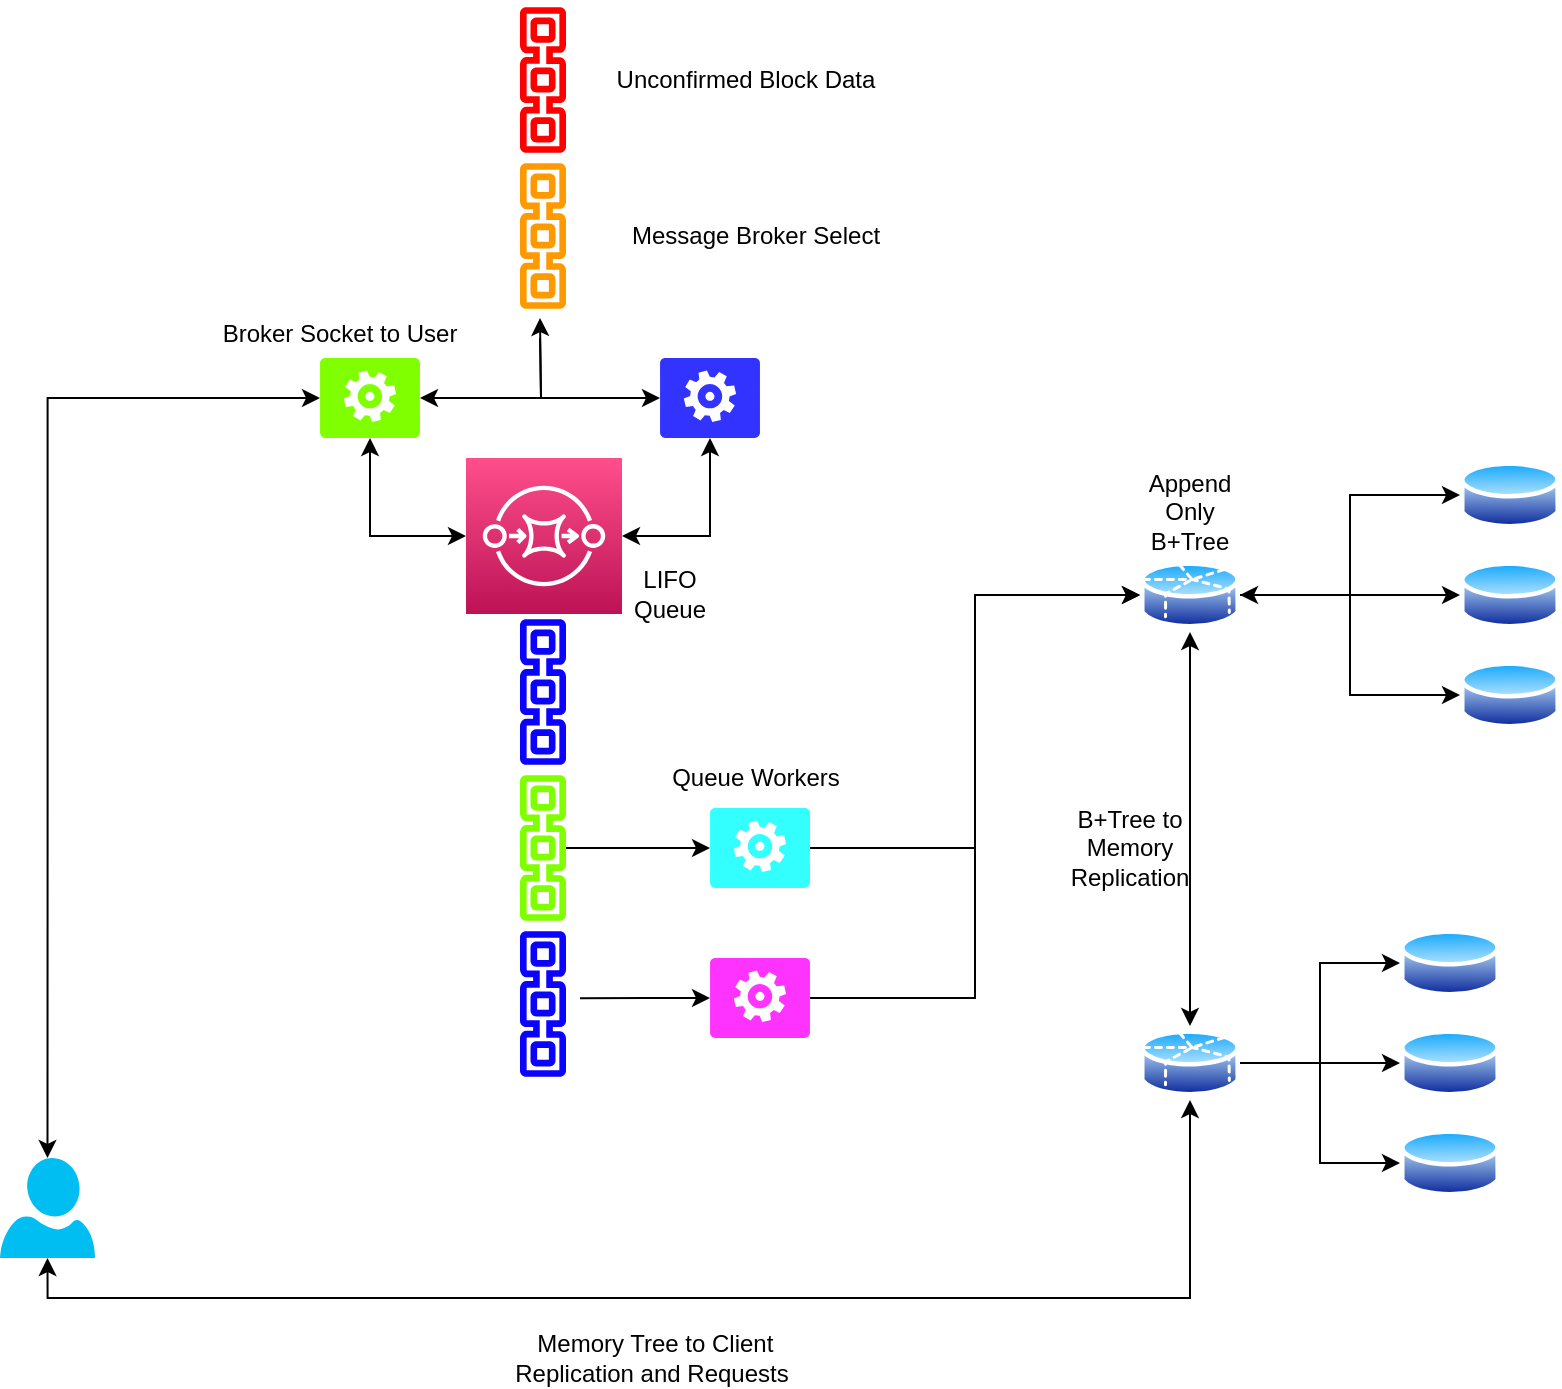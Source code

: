 <mxfile version="15.0.6" type="github">
  <diagram id="tJ-TtfcXqpHzfjzBwCbB" name="Page-1">
    <mxGraphModel dx="936" dy="544" grid="1" gridSize="10" guides="1" tooltips="1" connect="1" arrows="1" fold="1" page="1" pageScale="1" pageWidth="850" pageHeight="1100" math="0" shadow="0">
      <root>
        <mxCell id="0" />
        <mxCell id="1" parent="0" />
        <mxCell id="yJhl_CgLUmFzM6Lcxhxq-7" style="edgeStyle=orthogonalEdgeStyle;rounded=0;orthogonalLoop=1;jettySize=auto;html=1;exitX=1;exitY=0.5;exitDx=0;exitDy=0;entryX=0;entryY=0.5;entryDx=0;entryDy=0;startArrow=classic;startFill=1;" edge="1" parent="1" source="yJhl_CgLUmFzM6Lcxhxq-3" target="yJhl_CgLUmFzM6Lcxhxq-5">
          <mxGeometry relative="1" as="geometry" />
        </mxCell>
        <mxCell id="yJhl_CgLUmFzM6Lcxhxq-8" style="edgeStyle=orthogonalEdgeStyle;rounded=0;orthogonalLoop=1;jettySize=auto;html=1;exitX=1;exitY=0.5;exitDx=0;exitDy=0;entryX=0;entryY=0.5;entryDx=0;entryDy=0;" edge="1" parent="1" source="yJhl_CgLUmFzM6Lcxhxq-3" target="yJhl_CgLUmFzM6Lcxhxq-4">
          <mxGeometry relative="1" as="geometry" />
        </mxCell>
        <mxCell id="yJhl_CgLUmFzM6Lcxhxq-9" style="edgeStyle=orthogonalEdgeStyle;rounded=0;orthogonalLoop=1;jettySize=auto;html=1;exitX=1;exitY=0.5;exitDx=0;exitDy=0;entryX=0;entryY=0.5;entryDx=0;entryDy=0;" edge="1" parent="1" source="yJhl_CgLUmFzM6Lcxhxq-3" target="yJhl_CgLUmFzM6Lcxhxq-6">
          <mxGeometry relative="1" as="geometry" />
        </mxCell>
        <mxCell id="yJhl_CgLUmFzM6Lcxhxq-38" style="edgeStyle=orthogonalEdgeStyle;rounded=0;orthogonalLoop=1;jettySize=auto;html=1;exitX=0.5;exitY=1;exitDx=0;exitDy=0;entryX=0.5;entryY=0;entryDx=0;entryDy=0;startArrow=classic;startFill=1;endArrow=classic;endFill=1;" edge="1" parent="1" source="yJhl_CgLUmFzM6Lcxhxq-3" target="yJhl_CgLUmFzM6Lcxhxq-17">
          <mxGeometry relative="1" as="geometry" />
        </mxCell>
        <mxCell id="yJhl_CgLUmFzM6Lcxhxq-3" value="" style="aspect=fixed;perimeter=ellipsePerimeter;html=1;align=center;shadow=0;dashed=0;spacingTop=3;image;image=img/lib/active_directory/database_partition_5.svg;" vertex="1" parent="1">
          <mxGeometry x="590" y="550" width="50" height="37" as="geometry" />
        </mxCell>
        <mxCell id="yJhl_CgLUmFzM6Lcxhxq-4" value="" style="aspect=fixed;perimeter=ellipsePerimeter;html=1;align=center;shadow=0;dashed=0;spacingTop=3;image;image=img/lib/active_directory/database.svg;" vertex="1" parent="1">
          <mxGeometry x="750" y="500" width="50" height="37" as="geometry" />
        </mxCell>
        <mxCell id="yJhl_CgLUmFzM6Lcxhxq-5" value="" style="aspect=fixed;perimeter=ellipsePerimeter;html=1;align=center;shadow=0;dashed=0;spacingTop=3;image;image=img/lib/active_directory/database.svg;" vertex="1" parent="1">
          <mxGeometry x="750" y="550" width="50" height="37" as="geometry" />
        </mxCell>
        <mxCell id="yJhl_CgLUmFzM6Lcxhxq-6" value="" style="aspect=fixed;perimeter=ellipsePerimeter;html=1;align=center;shadow=0;dashed=0;spacingTop=3;image;image=img/lib/active_directory/database.svg;" vertex="1" parent="1">
          <mxGeometry x="750" y="600" width="50" height="37" as="geometry" />
        </mxCell>
        <mxCell id="yJhl_CgLUmFzM6Lcxhxq-10" value="" style="outlineConnect=0;fontColor=#232F3E;gradientColor=none;strokeColor=none;dashed=0;verticalLabelPosition=bottom;verticalAlign=top;align=center;html=1;fontSize=12;fontStyle=0;aspect=fixed;shape=mxgraph.aws4.blockchain_resource;direction=south;fillColor=#0B03FF;" vertex="1" parent="1">
          <mxGeometry x="280" y="578" width="23" height="78" as="geometry" />
        </mxCell>
        <mxCell id="yJhl_CgLUmFzM6Lcxhxq-11" value="" style="outlineConnect=0;fontColor=#232F3E;gradientColor=none;fillColor=#FF9900;strokeColor=none;dashed=0;verticalLabelPosition=bottom;verticalAlign=top;align=center;html=1;fontSize=12;fontStyle=0;aspect=fixed;shape=mxgraph.aws4.blockchain_resource;direction=south;" vertex="1" parent="1">
          <mxGeometry x="280" y="350" width="23" height="78" as="geometry" />
        </mxCell>
        <mxCell id="yJhl_CgLUmFzM6Lcxhxq-31" style="edgeStyle=orthogonalEdgeStyle;rounded=0;orthogonalLoop=1;jettySize=auto;html=1;exitX=1;exitY=0.5;exitDx=0;exitDy=0;exitPerimeter=0;startArrow=classic;startFill=1;endArrow=none;endFill=0;" edge="1" parent="1" source="yJhl_CgLUmFzM6Lcxhxq-12">
          <mxGeometry relative="1" as="geometry">
            <mxPoint x="290" y="440" as="targetPoint" />
          </mxGeometry>
        </mxCell>
        <mxCell id="yJhl_CgLUmFzM6Lcxhxq-33" style="edgeStyle=orthogonalEdgeStyle;rounded=0;orthogonalLoop=1;jettySize=auto;html=1;exitX=0.5;exitY=1;exitDx=0;exitDy=0;exitPerimeter=0;entryX=0;entryY=0.5;entryDx=0;entryDy=0;entryPerimeter=0;startArrow=classic;startFill=1;" edge="1" parent="1" source="yJhl_CgLUmFzM6Lcxhxq-12" target="yJhl_CgLUmFzM6Lcxhxq-30">
          <mxGeometry relative="1" as="geometry" />
        </mxCell>
        <mxCell id="yJhl_CgLUmFzM6Lcxhxq-40" style="edgeStyle=orthogonalEdgeStyle;rounded=0;orthogonalLoop=1;jettySize=auto;html=1;exitX=0;exitY=0.5;exitDx=0;exitDy=0;exitPerimeter=0;entryX=0.5;entryY=0;entryDx=0;entryDy=0;entryPerimeter=0;startArrow=classic;startFill=1;endArrow=classic;endFill=1;" edge="1" parent="1" source="yJhl_CgLUmFzM6Lcxhxq-12" target="yJhl_CgLUmFzM6Lcxhxq-39">
          <mxGeometry relative="1" as="geometry" />
        </mxCell>
        <mxCell id="yJhl_CgLUmFzM6Lcxhxq-12" value="" style="verticalLabelPosition=bottom;html=1;verticalAlign=top;align=center;strokeColor=none;shape=mxgraph.azure.worker_role;fillColor=#80FF00;" vertex="1" parent="1">
          <mxGeometry x="180" y="450" width="50" height="40" as="geometry" />
        </mxCell>
        <mxCell id="yJhl_CgLUmFzM6Lcxhxq-32" style="edgeStyle=orthogonalEdgeStyle;rounded=0;orthogonalLoop=1;jettySize=auto;html=1;exitX=0;exitY=0.5;exitDx=0;exitDy=0;exitPerimeter=0;startArrow=classic;startFill=1;endArrow=classic;endFill=1;" edge="1" parent="1" source="yJhl_CgLUmFzM6Lcxhxq-13">
          <mxGeometry relative="1" as="geometry">
            <mxPoint x="290" y="430" as="targetPoint" />
          </mxGeometry>
        </mxCell>
        <mxCell id="yJhl_CgLUmFzM6Lcxhxq-34" style="edgeStyle=orthogonalEdgeStyle;rounded=0;orthogonalLoop=1;jettySize=auto;html=1;exitX=0.5;exitY=1;exitDx=0;exitDy=0;exitPerimeter=0;entryX=1;entryY=0.5;entryDx=0;entryDy=0;entryPerimeter=0;startArrow=classic;startFill=1;" edge="1" parent="1" source="yJhl_CgLUmFzM6Lcxhxq-13" target="yJhl_CgLUmFzM6Lcxhxq-30">
          <mxGeometry relative="1" as="geometry" />
        </mxCell>
        <mxCell id="yJhl_CgLUmFzM6Lcxhxq-13" value="" style="verticalLabelPosition=bottom;html=1;verticalAlign=top;align=center;strokeColor=none;shape=mxgraph.azure.worker_role;fillColor=#3333FF;" vertex="1" parent="1">
          <mxGeometry x="350" y="450" width="50" height="40" as="geometry" />
        </mxCell>
        <mxCell id="yJhl_CgLUmFzM6Lcxhxq-14" style="edgeStyle=orthogonalEdgeStyle;rounded=0;orthogonalLoop=1;jettySize=auto;html=1;exitX=1;exitY=0.5;exitDx=0;exitDy=0;entryX=0;entryY=0.5;entryDx=0;entryDy=0;" edge="1" parent="1" source="yJhl_CgLUmFzM6Lcxhxq-17" target="yJhl_CgLUmFzM6Lcxhxq-19">
          <mxGeometry relative="1" as="geometry" />
        </mxCell>
        <mxCell id="yJhl_CgLUmFzM6Lcxhxq-15" style="edgeStyle=orthogonalEdgeStyle;rounded=0;orthogonalLoop=1;jettySize=auto;html=1;exitX=1;exitY=0.5;exitDx=0;exitDy=0;entryX=0;entryY=0.5;entryDx=0;entryDy=0;" edge="1" parent="1" source="yJhl_CgLUmFzM6Lcxhxq-17" target="yJhl_CgLUmFzM6Lcxhxq-18">
          <mxGeometry relative="1" as="geometry" />
        </mxCell>
        <mxCell id="yJhl_CgLUmFzM6Lcxhxq-16" style="edgeStyle=orthogonalEdgeStyle;rounded=0;orthogonalLoop=1;jettySize=auto;html=1;exitX=1;exitY=0.5;exitDx=0;exitDy=0;entryX=0;entryY=0.5;entryDx=0;entryDy=0;" edge="1" parent="1" source="yJhl_CgLUmFzM6Lcxhxq-17" target="yJhl_CgLUmFzM6Lcxhxq-20">
          <mxGeometry relative="1" as="geometry" />
        </mxCell>
        <mxCell id="yJhl_CgLUmFzM6Lcxhxq-50" style="edgeStyle=orthogonalEdgeStyle;rounded=0;orthogonalLoop=1;jettySize=auto;html=1;exitX=0.5;exitY=1;exitDx=0;exitDy=0;entryX=0.5;entryY=1;entryDx=0;entryDy=0;entryPerimeter=0;startArrow=classic;startFill=1;endArrow=classic;endFill=1;" edge="1" parent="1" source="yJhl_CgLUmFzM6Lcxhxq-17" target="yJhl_CgLUmFzM6Lcxhxq-39">
          <mxGeometry relative="1" as="geometry" />
        </mxCell>
        <mxCell id="yJhl_CgLUmFzM6Lcxhxq-17" value="" style="aspect=fixed;perimeter=ellipsePerimeter;html=1;align=center;shadow=0;dashed=0;spacingTop=3;image;image=img/lib/active_directory/database_partition_5.svg;" vertex="1" parent="1">
          <mxGeometry x="590" y="784" width="50" height="37" as="geometry" />
        </mxCell>
        <mxCell id="yJhl_CgLUmFzM6Lcxhxq-18" value="" style="aspect=fixed;perimeter=ellipsePerimeter;html=1;align=center;shadow=0;dashed=0;spacingTop=3;image;image=img/lib/active_directory/database.svg;" vertex="1" parent="1">
          <mxGeometry x="720" y="734" width="50" height="37" as="geometry" />
        </mxCell>
        <mxCell id="yJhl_CgLUmFzM6Lcxhxq-19" value="" style="aspect=fixed;perimeter=ellipsePerimeter;html=1;align=center;shadow=0;dashed=0;spacingTop=3;image;image=img/lib/active_directory/database.svg;" vertex="1" parent="1">
          <mxGeometry x="720" y="784" width="50" height="37" as="geometry" />
        </mxCell>
        <mxCell id="yJhl_CgLUmFzM6Lcxhxq-20" value="" style="aspect=fixed;perimeter=ellipsePerimeter;html=1;align=center;shadow=0;dashed=0;spacingTop=3;image;image=img/lib/active_directory/database.svg;" vertex="1" parent="1">
          <mxGeometry x="720" y="834" width="50" height="37" as="geometry" />
        </mxCell>
        <mxCell id="yJhl_CgLUmFzM6Lcxhxq-26" value="" style="outlineConnect=0;fontColor=#232F3E;gradientColor=none;strokeColor=none;dashed=0;verticalLabelPosition=bottom;verticalAlign=top;align=center;html=1;fontSize=12;fontStyle=0;aspect=fixed;shape=mxgraph.aws4.blockchain_resource;direction=south;fillColor=#80FF00;" vertex="1" parent="1">
          <mxGeometry x="280" y="656" width="23" height="78" as="geometry" />
        </mxCell>
        <mxCell id="yJhl_CgLUmFzM6Lcxhxq-27" value="" style="outlineConnect=0;fontColor=#232F3E;gradientColor=none;strokeColor=none;dashed=0;verticalLabelPosition=bottom;verticalAlign=top;align=center;html=1;fontSize=12;fontStyle=0;aspect=fixed;shape=mxgraph.aws4.blockchain_resource;direction=south;fillColor=#0B03FF;" vertex="1" parent="1">
          <mxGeometry x="280" y="734" width="23" height="78" as="geometry" />
        </mxCell>
        <mxCell id="yJhl_CgLUmFzM6Lcxhxq-28" value="" style="outlineConnect=0;strokeColor=#b85450;dashed=0;verticalLabelPosition=bottom;verticalAlign=top;align=center;html=1;fontSize=12;fontStyle=0;aspect=fixed;shape=mxgraph.aws4.blockchain_resource;direction=south;fillColor=#FF0000;" vertex="1" parent="1">
          <mxGeometry x="280" y="272" width="23" height="78" as="geometry" />
        </mxCell>
        <mxCell id="yJhl_CgLUmFzM6Lcxhxq-30" value="" style="points=[[0,0,0],[0.25,0,0],[0.5,0,0],[0.75,0,0],[1,0,0],[0,1,0],[0.25,1,0],[0.5,1,0],[0.75,1,0],[1,1,0],[0,0.25,0],[0,0.5,0],[0,0.75,0],[1,0.25,0],[1,0.5,0],[1,0.75,0]];outlineConnect=0;fontColor=#232F3E;gradientColor=#FF4F8B;gradientDirection=north;fillColor=#BC1356;strokeColor=#ffffff;dashed=0;verticalLabelPosition=bottom;verticalAlign=top;align=center;html=1;fontSize=12;fontStyle=0;aspect=fixed;shape=mxgraph.aws4.resourceIcon;resIcon=mxgraph.aws4.sqs;" vertex="1" parent="1">
          <mxGeometry x="253" y="500" width="78" height="78" as="geometry" />
        </mxCell>
        <mxCell id="yJhl_CgLUmFzM6Lcxhxq-36" style="edgeStyle=orthogonalEdgeStyle;rounded=0;orthogonalLoop=1;jettySize=auto;html=1;exitX=0;exitY=0.5;exitDx=0;exitDy=0;exitPerimeter=0;startArrow=classic;startFill=1;endArrow=none;endFill=0;" edge="1" parent="1" source="yJhl_CgLUmFzM6Lcxhxq-35">
          <mxGeometry relative="1" as="geometry">
            <mxPoint x="310" y="770.118" as="targetPoint" />
          </mxGeometry>
        </mxCell>
        <mxCell id="yJhl_CgLUmFzM6Lcxhxq-37" style="edgeStyle=orthogonalEdgeStyle;rounded=0;orthogonalLoop=1;jettySize=auto;html=1;exitX=1;exitY=0.5;exitDx=0;exitDy=0;exitPerimeter=0;entryX=0;entryY=0.5;entryDx=0;entryDy=0;startArrow=none;startFill=0;endArrow=classic;endFill=1;" edge="1" parent="1" source="yJhl_CgLUmFzM6Lcxhxq-35" target="yJhl_CgLUmFzM6Lcxhxq-3">
          <mxGeometry relative="1" as="geometry" />
        </mxCell>
        <mxCell id="yJhl_CgLUmFzM6Lcxhxq-35" value="" style="verticalLabelPosition=bottom;html=1;verticalAlign=top;align=center;strokeColor=none;shape=mxgraph.azure.worker_role;fillColor=#FF33FF;" vertex="1" parent="1">
          <mxGeometry x="375" y="750" width="50" height="40" as="geometry" />
        </mxCell>
        <mxCell id="yJhl_CgLUmFzM6Lcxhxq-39" value="" style="verticalLabelPosition=bottom;html=1;verticalAlign=top;align=center;strokeColor=none;fillColor=#00BEF2;shape=mxgraph.azure.user;" vertex="1" parent="1">
          <mxGeometry x="20" y="850" width="47.5" height="50" as="geometry" />
        </mxCell>
        <mxCell id="yJhl_CgLUmFzM6Lcxhxq-54" style="edgeStyle=orthogonalEdgeStyle;rounded=0;orthogonalLoop=1;jettySize=auto;html=1;exitX=0;exitY=0.5;exitDx=0;exitDy=0;exitPerimeter=0;startArrow=classic;startFill=1;endArrow=none;endFill=0;" edge="1" parent="1" source="yJhl_CgLUmFzM6Lcxhxq-51" target="yJhl_CgLUmFzM6Lcxhxq-26">
          <mxGeometry relative="1" as="geometry" />
        </mxCell>
        <mxCell id="yJhl_CgLUmFzM6Lcxhxq-55" style="edgeStyle=orthogonalEdgeStyle;rounded=0;orthogonalLoop=1;jettySize=auto;html=1;exitX=1;exitY=0.5;exitDx=0;exitDy=0;exitPerimeter=0;entryX=0;entryY=0.5;entryDx=0;entryDy=0;startArrow=none;startFill=0;endArrow=classic;endFill=1;" edge="1" parent="1" source="yJhl_CgLUmFzM6Lcxhxq-51" target="yJhl_CgLUmFzM6Lcxhxq-3">
          <mxGeometry relative="1" as="geometry" />
        </mxCell>
        <mxCell id="yJhl_CgLUmFzM6Lcxhxq-51" value="" style="verticalLabelPosition=bottom;html=1;verticalAlign=top;align=center;strokeColor=none;shape=mxgraph.azure.worker_role;fillColor=#33FFFF;" vertex="1" parent="1">
          <mxGeometry x="375" y="675" width="50" height="40" as="geometry" />
        </mxCell>
        <mxCell id="yJhl_CgLUmFzM6Lcxhxq-57" value="Unconfirmed Block Data" style="text;html=1;strokeColor=none;fillColor=none;align=center;verticalAlign=middle;whiteSpace=wrap;rounded=0;" vertex="1" parent="1">
          <mxGeometry x="303" y="301" width="180" height="20" as="geometry" />
        </mxCell>
        <mxCell id="yJhl_CgLUmFzM6Lcxhxq-58" value="Message Broker Select" style="text;html=1;strokeColor=none;fillColor=none;align=center;verticalAlign=middle;whiteSpace=wrap;rounded=0;" vertex="1" parent="1">
          <mxGeometry x="308" y="379" width="180" height="20" as="geometry" />
        </mxCell>
        <mxCell id="yJhl_CgLUmFzM6Lcxhxq-59" value="LIFO&lt;br&gt;Queue" style="text;html=1;strokeColor=none;fillColor=none;align=center;verticalAlign=middle;whiteSpace=wrap;rounded=0;" vertex="1" parent="1">
          <mxGeometry x="335" y="558" width="40" height="20" as="geometry" />
        </mxCell>
        <mxCell id="yJhl_CgLUmFzM6Lcxhxq-60" value="Broker Socket to User" style="text;html=1;strokeColor=none;fillColor=none;align=center;verticalAlign=middle;whiteSpace=wrap;rounded=0;" vertex="1" parent="1">
          <mxGeometry x="100" y="428" width="180" height="20" as="geometry" />
        </mxCell>
        <mxCell id="yJhl_CgLUmFzM6Lcxhxq-61" value="Queue Workers" style="text;html=1;strokeColor=none;fillColor=none;align=center;verticalAlign=middle;whiteSpace=wrap;rounded=0;" vertex="1" parent="1">
          <mxGeometry x="308" y="650" width="180" height="20" as="geometry" />
        </mxCell>
        <mxCell id="yJhl_CgLUmFzM6Lcxhxq-62" value="Append Only B+Tree" style="text;html=1;strokeColor=none;fillColor=none;align=center;verticalAlign=middle;whiteSpace=wrap;rounded=0;" vertex="1" parent="1">
          <mxGeometry x="595" y="517" width="40" height="20" as="geometry" />
        </mxCell>
        <mxCell id="yJhl_CgLUmFzM6Lcxhxq-63" value="B+Tree to Memory Replication" style="text;html=1;strokeColor=none;fillColor=none;align=center;verticalAlign=middle;whiteSpace=wrap;rounded=0;" vertex="1" parent="1">
          <mxGeometry x="560" y="685" width="50" height="20" as="geometry" />
        </mxCell>
        <mxCell id="yJhl_CgLUmFzM6Lcxhxq-65" value="&amp;nbsp;Memory Tree to Client Replication and Requests" style="text;html=1;strokeColor=none;fillColor=none;align=center;verticalAlign=middle;whiteSpace=wrap;rounded=0;" vertex="1" parent="1">
          <mxGeometry x="270" y="940" width="152" height="20" as="geometry" />
        </mxCell>
      </root>
    </mxGraphModel>
  </diagram>
</mxfile>
